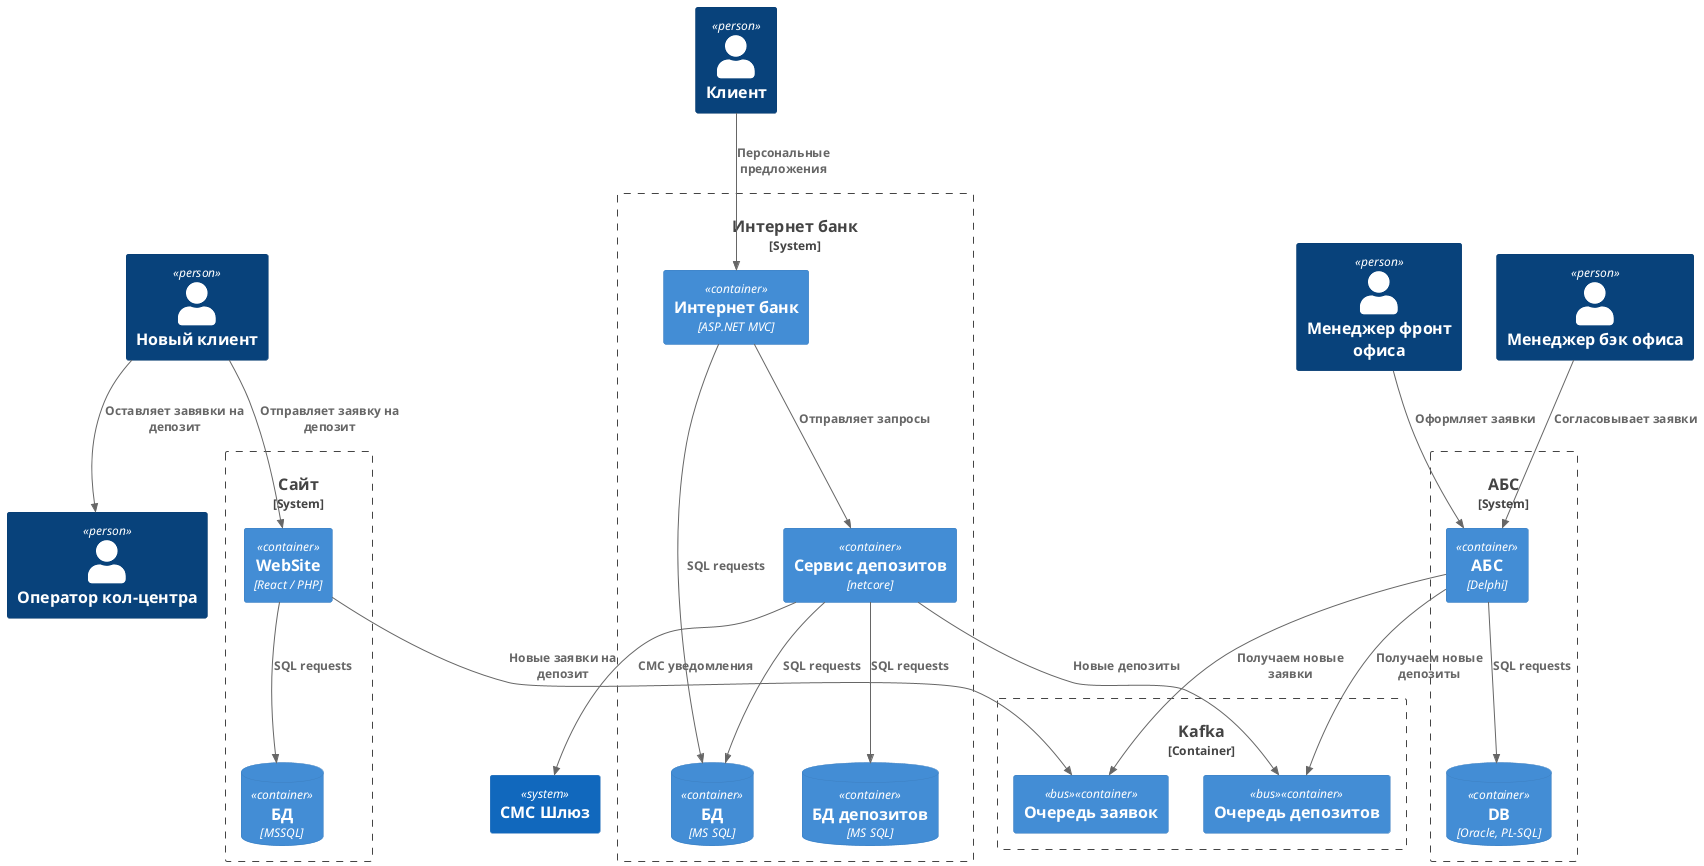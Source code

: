 @startuml
!include <C4/C4_Container>

Person(newclient, "Новый клиент")
Person(client, "Клиент")
Person(operator, "Оператор кол-центра")
Person(frontManager, "Менеджер фронт офиса")
Person(backManager, "Менеджер бэк офиса")

System_Boundary(site, "Сайт", "") {
  Container(website, "WebSite", "React / PHP")
  ContainerDb(sitedb, "БД", "MSSQL")
}

System_Boundary(ib, "Интернет банк", "") {
  Container(ibui, "Интернет банк", "ASP.NET MVC")
  Container(ibdp, "Сервис депозитов", "netcore")
  ContainerDb(ibdb, "БД", "MS SQL")
  ContainerDb(ibdbdp, "БД депозитов", "MS SQL")
}

System_Boundary(abs, "АБС", "") {
  Container(absui, "АБС", "Delphi")
  ContainerDb(absdb, "DB", "Oracle, PL-SQL")
}

Container_Boundary(bus, "Kafka") {
  Container(bus_requests, "Очередь заявок","", $tags = "bus")
  Container(bus_requests_dp, "Очередь депозитов","", $tags = "bus")
}

System(smsGateway, "СМС Шлюз")

Rel(newclient, website, "Отправляет заявку на депозит")
Rel(website, sitedb , "SQL requests")
Rel(website, bus_requests , "Новые заявки на депозит")

Rel(newclient, operator, "Оставляет завявки на депозит")

Rel(client, ibui, "Персональные предложения")
Rel(ibui, ibdb, "SQL requests")
Rel(ibdp, ibdb, "SQL requests")
Rel(ibdp, ibdbdp, "SQL requests")
Rel(ibui, ibdp, "Отправляет запросы")
Rel(ibdp, bus_requests_dp, "Новые депозиты")
Rel(ibdp, smsGateway, "СМС уведомления")

Rel(absui, absdb, "SQL requests")
Rel(absui, bus_requests_dp, "Получаем новые депозиты")
Rel(absui, bus_requests, "Получаем новые заявки")

Rel(backManager, absui, "Согласовывает заявки")
Rel(frontManager, absui, "Оформляет заявки")

@enduml 